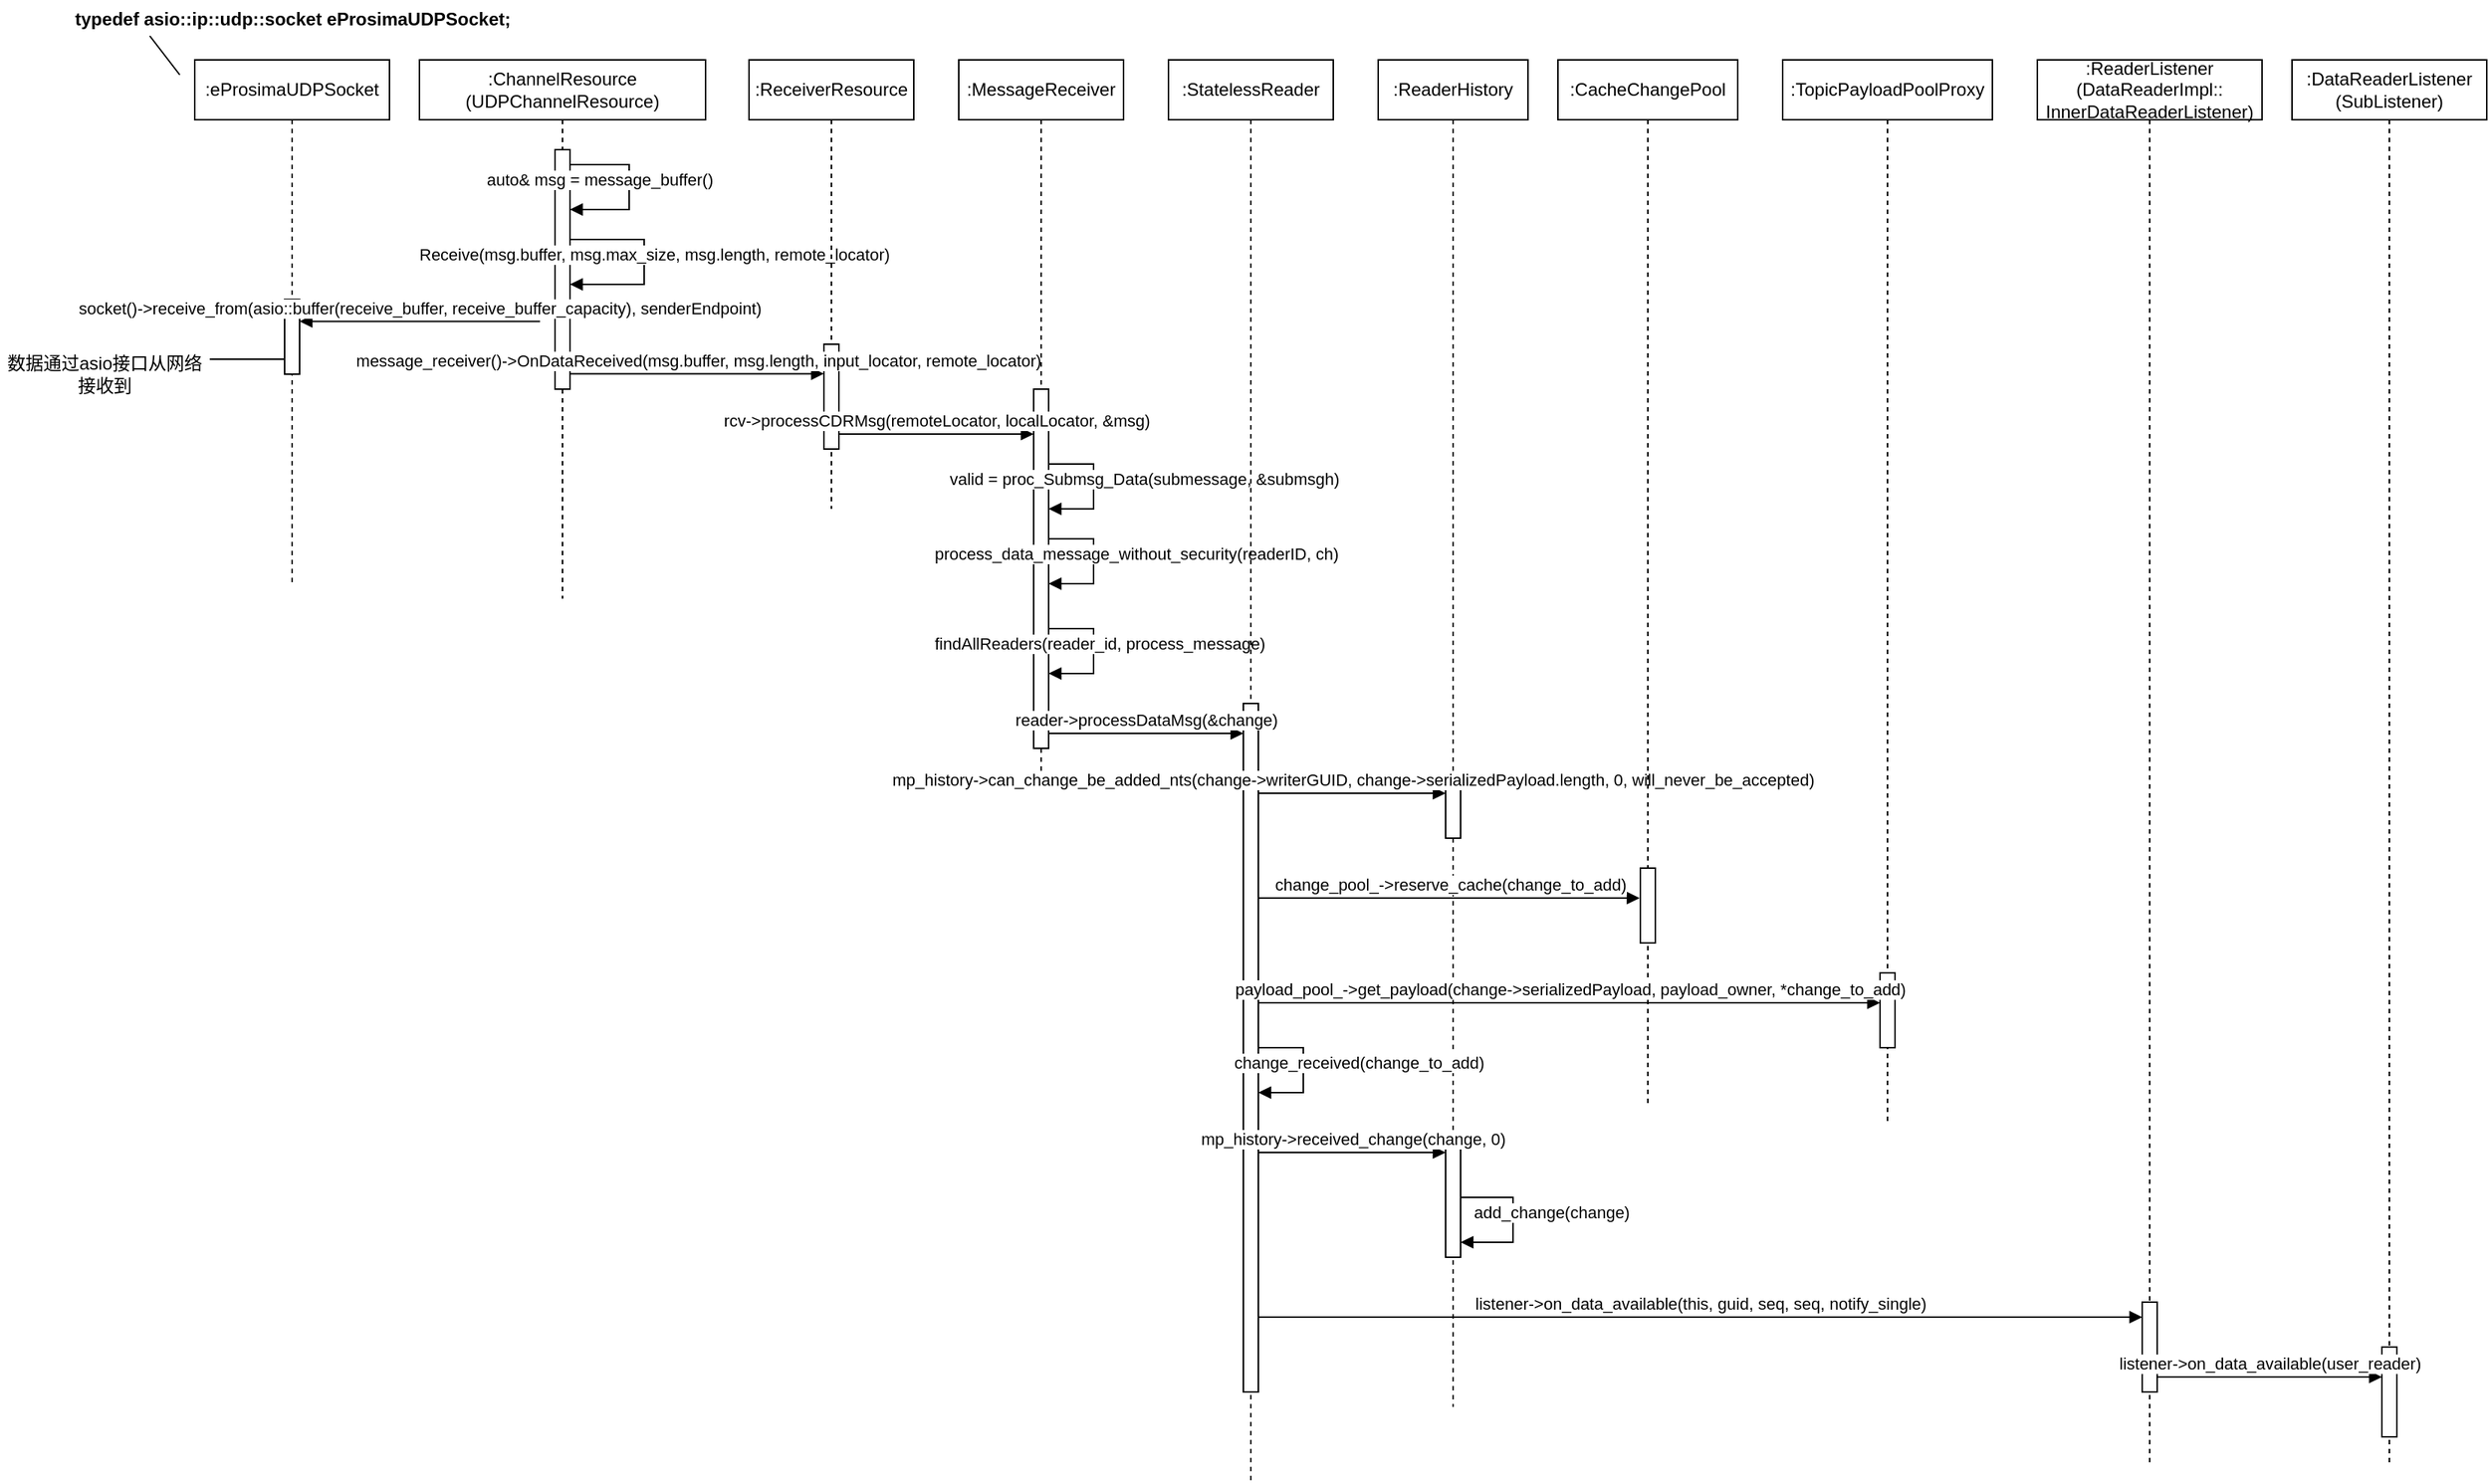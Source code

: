 <mxfile version="27.0.2">
  <diagram name="第 1 页" id="D1B_-FrgqWKs2b07vbV_">
    <mxGraphModel dx="2092" dy="1297" grid="1" gridSize="10" guides="1" tooltips="1" connect="1" arrows="1" fold="1" page="1" pageScale="1" pageWidth="827" pageHeight="1169" math="0" shadow="0">
      <root>
        <mxCell id="0" />
        <mxCell id="1" parent="0" />
        <mxCell id="QC8JDmbRlFcU6A4mP42_-1" value=":ChannelResource&lt;div&gt;(UDPChannelResource)&lt;/div&gt;" style="shape=umlLifeline;perimeter=lifelinePerimeter;whiteSpace=wrap;html=1;container=1;dropTarget=0;collapsible=0;recursiveResize=0;outlineConnect=0;portConstraint=eastwest;newEdgeStyle={&quot;curved&quot;:0,&quot;rounded&quot;:0};" parent="1" vertex="1">
          <mxGeometry x="290" y="80" width="191" height="360" as="geometry" />
        </mxCell>
        <mxCell id="QC8JDmbRlFcU6A4mP42_-4" value="" style="html=1;points=[[0,0,0,0,5],[0,1,0,0,-5],[1,0,0,0,5],[1,1,0,0,-5]];perimeter=orthogonalPerimeter;outlineConnect=0;targetShapes=umlLifeline;portConstraint=eastwest;newEdgeStyle={&quot;curved&quot;:0,&quot;rounded&quot;:0};" parent="QC8JDmbRlFcU6A4mP42_-1" vertex="1">
          <mxGeometry x="90.5" y="60" width="10" height="160" as="geometry" />
        </mxCell>
        <mxCell id="QC8JDmbRlFcU6A4mP42_-3" value="Receive(msg.buffer, msg.max_size, msg.length, remote_locator)" style="html=1;align=left;spacingLeft=2;endArrow=block;rounded=0;edgeStyle=orthogonalEdgeStyle;curved=0;rounded=0;" parent="QC8JDmbRlFcU6A4mP42_-1" edge="1">
          <mxGeometry x="-1" y="-105" relative="1" as="geometry">
            <mxPoint x="100.5" y="120" as="sourcePoint" />
            <Array as="points">
              <mxPoint x="150" y="120" />
              <mxPoint x="150" y="150" />
            </Array>
            <mxPoint x="100.5" y="150" as="targetPoint" />
            <mxPoint x="-105" y="-95" as="offset" />
          </mxGeometry>
        </mxCell>
        <mxCell id="XzVYCxsBJ9jZudPB_Mgq-3" value="auto&amp;amp; msg = message_buffer()" style="html=1;align=left;spacingLeft=2;endArrow=block;rounded=0;edgeStyle=orthogonalEdgeStyle;curved=0;rounded=0;" edge="1" target="QC8JDmbRlFcU6A4mP42_-4" parent="QC8JDmbRlFcU6A4mP42_-1" source="QC8JDmbRlFcU6A4mP42_-4">
          <mxGeometry x="-1" y="-61" relative="1" as="geometry">
            <mxPoint x="110" y="70" as="sourcePoint" />
            <Array as="points">
              <mxPoint x="140" y="70" />
              <mxPoint x="140" y="100" />
            </Array>
            <mxPoint x="115" y="100" as="targetPoint" />
            <mxPoint x="-60" y="-51" as="offset" />
          </mxGeometry>
        </mxCell>
        <mxCell id="QC8JDmbRlFcU6A4mP42_-6" value=":eProsimaUDPSocket" style="shape=umlLifeline;perimeter=lifelinePerimeter;whiteSpace=wrap;html=1;container=1;dropTarget=0;collapsible=0;recursiveResize=0;outlineConnect=0;portConstraint=eastwest;newEdgeStyle={&quot;curved&quot;:0,&quot;rounded&quot;:0};" parent="1" vertex="1">
          <mxGeometry x="140" y="80" width="130" height="350" as="geometry" />
        </mxCell>
        <mxCell id="QC8JDmbRlFcU6A4mP42_-10" value="" style="html=1;points=[[0,0,0,0,5],[0,1,0,0,-5],[1,0,0,0,5],[1,1,0,0,-5]];perimeter=orthogonalPerimeter;outlineConnect=0;targetShapes=umlLifeline;portConstraint=eastwest;newEdgeStyle={&quot;curved&quot;:0,&quot;rounded&quot;:0};" parent="QC8JDmbRlFcU6A4mP42_-6" vertex="1">
          <mxGeometry x="60" y="160" width="10" height="50" as="geometry" />
        </mxCell>
        <mxCell id="QC8JDmbRlFcU6A4mP42_-8" value="typedef asio::ip::udp::socket eProsimaUDPSocket;" style="text;align=center;fontStyle=1;verticalAlign=middle;spacingLeft=3;spacingRight=3;strokeColor=none;rotatable=0;points=[[0,0.5],[1,0.5]];portConstraint=eastwest;html=1;" parent="1" vertex="1">
          <mxGeometry x="165" y="40" width="80" height="26" as="geometry" />
        </mxCell>
        <mxCell id="QC8JDmbRlFcU6A4mP42_-9" value="" style="endArrow=none;html=1;rounded=0;" parent="1" edge="1">
          <mxGeometry width="50" height="50" relative="1" as="geometry">
            <mxPoint x="130" y="90" as="sourcePoint" />
            <mxPoint x="110" y="64" as="targetPoint" />
          </mxGeometry>
        </mxCell>
        <mxCell id="QC8JDmbRlFcU6A4mP42_-13" value="数据通过asio接口从网络接收到" style="text;html=1;align=center;verticalAlign=middle;whiteSpace=wrap;rounded=0;" parent="1" vertex="1">
          <mxGeometry x="10" y="250" width="140" height="80" as="geometry" />
        </mxCell>
        <mxCell id="QC8JDmbRlFcU6A4mP42_-16" value=":ReceiverResource" style="shape=umlLifeline;perimeter=lifelinePerimeter;whiteSpace=wrap;html=1;container=1;dropTarget=0;collapsible=0;recursiveResize=0;outlineConnect=0;portConstraint=eastwest;newEdgeStyle={&quot;curved&quot;:0,&quot;rounded&quot;:0};" parent="1" vertex="1">
          <mxGeometry x="510" y="80" width="110" height="300" as="geometry" />
        </mxCell>
        <mxCell id="QC8JDmbRlFcU6A4mP42_-18" value="" style="html=1;points=[[0,0,0,0,5],[0,1,0,0,-5],[1,0,0,0,5],[1,1,0,0,-5]];perimeter=orthogonalPerimeter;outlineConnect=0;targetShapes=umlLifeline;portConstraint=eastwest;newEdgeStyle={&quot;curved&quot;:0,&quot;rounded&quot;:0};" parent="QC8JDmbRlFcU6A4mP42_-16" vertex="1">
          <mxGeometry x="50" y="190" width="10" height="70" as="geometry" />
        </mxCell>
        <mxCell id="QC8JDmbRlFcU6A4mP42_-11" value="socket()-&amp;gt;receive_from(asio::buffer(receive_buffer, receive_buffer_capacity), senderEndpoint)" style="html=1;verticalAlign=bottom;endArrow=block;curved=0;rounded=0;" parent="1" edge="1">
          <mxGeometry width="80" relative="1" as="geometry">
            <mxPoint x="370.5" y="254.71" as="sourcePoint" />
            <mxPoint x="210" y="254.71" as="targetPoint" />
          </mxGeometry>
        </mxCell>
        <mxCell id="QC8JDmbRlFcU6A4mP42_-14" value="" style="endArrow=none;html=1;rounded=0;entryX=1;entryY=0.5;entryDx=0;entryDy=0;" parent="1" source="QC8JDmbRlFcU6A4mP42_-10" edge="1">
          <mxGeometry width="50" height="50" relative="1" as="geometry">
            <mxPoint x="200" y="280" as="sourcePoint" />
            <mxPoint x="150" y="280" as="targetPoint" />
          </mxGeometry>
        </mxCell>
        <mxCell id="XzVYCxsBJ9jZudPB_Mgq-4" value="message_receiver()-&amp;gt;OnDataReceived(msg.buffer, msg.length, input_locator, remote_locator)" style="html=1;verticalAlign=bottom;endArrow=block;curved=0;rounded=0;" edge="1" parent="1" source="QC8JDmbRlFcU6A4mP42_-4">
          <mxGeometry width="80" relative="1" as="geometry">
            <mxPoint x="400" y="290" as="sourcePoint" />
            <mxPoint x="560" y="289.71" as="targetPoint" />
          </mxGeometry>
        </mxCell>
        <mxCell id="XzVYCxsBJ9jZudPB_Mgq-5" value=":MessageReceiver" style="shape=umlLifeline;perimeter=lifelinePerimeter;whiteSpace=wrap;html=1;container=1;dropTarget=0;collapsible=0;recursiveResize=0;outlineConnect=0;portConstraint=eastwest;newEdgeStyle={&quot;curved&quot;:0,&quot;rounded&quot;:0};" vertex="1" parent="1">
          <mxGeometry x="650" y="80" width="110" height="490" as="geometry" />
        </mxCell>
        <mxCell id="XzVYCxsBJ9jZudPB_Mgq-7" value="" style="html=1;points=[[0,0,0,0,5],[0,1,0,0,-5],[1,0,0,0,5],[1,1,0,0,-5]];perimeter=orthogonalPerimeter;outlineConnect=0;targetShapes=umlLifeline;portConstraint=eastwest;newEdgeStyle={&quot;curved&quot;:0,&quot;rounded&quot;:0};" vertex="1" parent="XzVYCxsBJ9jZudPB_Mgq-5">
          <mxGeometry x="50" y="220" width="10" height="240" as="geometry" />
        </mxCell>
        <mxCell id="XzVYCxsBJ9jZudPB_Mgq-6" value="rcv-&amp;gt;processCDRMsg(remoteLocator, localLocator, &amp;amp;msg)" style="html=1;verticalAlign=bottom;endArrow=block;curved=0;rounded=0;" edge="1" parent="1">
          <mxGeometry width="80" relative="1" as="geometry">
            <mxPoint x="570" y="330" as="sourcePoint" />
            <mxPoint x="700" y="330" as="targetPoint" />
          </mxGeometry>
        </mxCell>
        <mxCell id="XzVYCxsBJ9jZudPB_Mgq-9" value="valid = proc_Submsg_Data(submessage, &amp;amp;submsgh)" style="html=1;align=left;spacingLeft=2;endArrow=block;rounded=0;edgeStyle=orthogonalEdgeStyle;curved=0;rounded=0;" edge="1" target="XzVYCxsBJ9jZudPB_Mgq-7" parent="1">
          <mxGeometry x="-1" y="-71" relative="1" as="geometry">
            <mxPoint x="710" y="350" as="sourcePoint" />
            <Array as="points">
              <mxPoint x="740" y="350" />
              <mxPoint x="740" y="380" />
            </Array>
            <mxPoint x="715" y="380" as="targetPoint" />
            <mxPoint x="-70" y="-61" as="offset" />
          </mxGeometry>
        </mxCell>
        <mxCell id="XzVYCxsBJ9jZudPB_Mgq-11" value="process_data_message_without_security(readerID, ch)" style="html=1;align=left;spacingLeft=2;endArrow=block;rounded=0;edgeStyle=orthogonalEdgeStyle;curved=0;rounded=0;" edge="1" target="XzVYCxsBJ9jZudPB_Mgq-7" parent="1">
          <mxGeometry x="-1" y="-81" relative="1" as="geometry">
            <mxPoint x="710" y="400" as="sourcePoint" />
            <Array as="points">
              <mxPoint x="740" y="400" />
              <mxPoint x="740" y="430" />
            </Array>
            <mxPoint x="715" y="430" as="targetPoint" />
            <mxPoint x="-80" y="-71" as="offset" />
          </mxGeometry>
        </mxCell>
        <mxCell id="XzVYCxsBJ9jZudPB_Mgq-15" value="findAllReaders(reader_id, process_message)" style="html=1;align=left;spacingLeft=2;endArrow=block;rounded=0;edgeStyle=orthogonalEdgeStyle;curved=0;rounded=0;" edge="1" target="XzVYCxsBJ9jZudPB_Mgq-7" parent="1">
          <mxGeometry x="-1" y="-81" relative="1" as="geometry">
            <mxPoint x="710" y="460" as="sourcePoint" />
            <Array as="points">
              <mxPoint x="740" y="460" />
              <mxPoint x="740" y="490" />
            </Array>
            <mxPoint x="715" y="490" as="targetPoint" />
            <mxPoint x="-80" y="-71" as="offset" />
          </mxGeometry>
        </mxCell>
        <mxCell id="XzVYCxsBJ9jZudPB_Mgq-16" value=":StatelessReader" style="shape=umlLifeline;perimeter=lifelinePerimeter;whiteSpace=wrap;html=1;container=1;dropTarget=0;collapsible=0;recursiveResize=0;outlineConnect=0;portConstraint=eastwest;newEdgeStyle={&quot;curved&quot;:0,&quot;rounded&quot;:0};" vertex="1" parent="1">
          <mxGeometry x="790" y="80" width="110" height="950" as="geometry" />
        </mxCell>
        <mxCell id="XzVYCxsBJ9jZudPB_Mgq-17" value="" style="html=1;points=[[0,0,0,0,5],[0,1,0,0,-5],[1,0,0,0,5],[1,1,0,0,-5]];perimeter=orthogonalPerimeter;outlineConnect=0;targetShapes=umlLifeline;portConstraint=eastwest;newEdgeStyle={&quot;curved&quot;:0,&quot;rounded&quot;:0};" vertex="1" parent="XzVYCxsBJ9jZudPB_Mgq-16">
          <mxGeometry x="50" y="430" width="10" height="460" as="geometry" />
        </mxCell>
        <mxCell id="XzVYCxsBJ9jZudPB_Mgq-18" value="reader-&amp;gt;processDataMsg(&amp;amp;change)" style="html=1;verticalAlign=bottom;endArrow=block;curved=0;rounded=0;" edge="1" parent="1">
          <mxGeometry width="80" relative="1" as="geometry">
            <mxPoint x="710" y="530" as="sourcePoint" />
            <mxPoint x="840" y="530" as="targetPoint" />
          </mxGeometry>
        </mxCell>
        <mxCell id="XzVYCxsBJ9jZudPB_Mgq-19" value=":ReaderHistory" style="shape=umlLifeline;perimeter=lifelinePerimeter;whiteSpace=wrap;html=1;container=1;dropTarget=0;collapsible=0;recursiveResize=0;outlineConnect=0;portConstraint=eastwest;newEdgeStyle={&quot;curved&quot;:0,&quot;rounded&quot;:0};" vertex="1" parent="1">
          <mxGeometry x="930" y="80" width="100" height="900" as="geometry" />
        </mxCell>
        <mxCell id="XzVYCxsBJ9jZudPB_Mgq-20" value="" style="html=1;points=[[0,0,0,0,5],[0,1,0,0,-5],[1,0,0,0,5],[1,1,0,0,-5]];perimeter=orthogonalPerimeter;outlineConnect=0;targetShapes=umlLifeline;portConstraint=eastwest;newEdgeStyle={&quot;curved&quot;:0,&quot;rounded&quot;:0};" vertex="1" parent="XzVYCxsBJ9jZudPB_Mgq-19">
          <mxGeometry x="45" y="480" width="10" height="40" as="geometry" />
        </mxCell>
        <mxCell id="XzVYCxsBJ9jZudPB_Mgq-33" value="" style="html=1;points=[[0,0,0,0,5],[0,1,0,0,-5],[1,0,0,0,5],[1,1,0,0,-5]];perimeter=orthogonalPerimeter;outlineConnect=0;targetShapes=umlLifeline;portConstraint=eastwest;newEdgeStyle={&quot;curved&quot;:0,&quot;rounded&quot;:0};" vertex="1" parent="XzVYCxsBJ9jZudPB_Mgq-19">
          <mxGeometry x="45" y="720" width="10" height="80" as="geometry" />
        </mxCell>
        <mxCell id="XzVYCxsBJ9jZudPB_Mgq-36" value="add_change(change)" style="html=1;align=left;spacingLeft=2;endArrow=block;rounded=0;edgeStyle=orthogonalEdgeStyle;curved=0;rounded=0;" edge="1" target="XzVYCxsBJ9jZudPB_Mgq-33" parent="XzVYCxsBJ9jZudPB_Mgq-19" source="XzVYCxsBJ9jZudPB_Mgq-33">
          <mxGeometry x="-0.9" y="-10" relative="1" as="geometry">
            <mxPoint x="65" y="760" as="sourcePoint" />
            <Array as="points">
              <mxPoint x="90" y="760" />
              <mxPoint x="90" y="790" />
            </Array>
            <mxPoint x="65" y="790" as="targetPoint" />
            <mxPoint as="offset" />
          </mxGeometry>
        </mxCell>
        <mxCell id="XzVYCxsBJ9jZudPB_Mgq-21" value="mp_history-&amp;gt;can_change_be_added_nts(change-&amp;gt;writerGUID, change-&amp;gt;serializedPayload.length, 0, will_never_be_accepted)" style="html=1;verticalAlign=bottom;endArrow=block;curved=0;rounded=0;" edge="1" parent="1">
          <mxGeometry width="80" relative="1" as="geometry">
            <mxPoint x="850" y="570" as="sourcePoint" />
            <mxPoint x="975" y="570" as="targetPoint" />
          </mxGeometry>
        </mxCell>
        <mxCell id="XzVYCxsBJ9jZudPB_Mgq-22" value=":CacheChangePool" style="shape=umlLifeline;perimeter=lifelinePerimeter;whiteSpace=wrap;html=1;container=1;dropTarget=0;collapsible=0;recursiveResize=0;outlineConnect=0;portConstraint=eastwest;newEdgeStyle={&quot;curved&quot;:0,&quot;rounded&quot;:0};" vertex="1" parent="1">
          <mxGeometry x="1050" y="80" width="120" height="700" as="geometry" />
        </mxCell>
        <mxCell id="XzVYCxsBJ9jZudPB_Mgq-23" value="" style="html=1;points=[[0,0,0,0,5],[0,1,0,0,-5],[1,0,0,0,5],[1,1,0,0,-5]];perimeter=orthogonalPerimeter;outlineConnect=0;targetShapes=umlLifeline;portConstraint=eastwest;newEdgeStyle={&quot;curved&quot;:0,&quot;rounded&quot;:0};" vertex="1" parent="XzVYCxsBJ9jZudPB_Mgq-22">
          <mxGeometry x="55" y="540" width="10" height="50" as="geometry" />
        </mxCell>
        <mxCell id="XzVYCxsBJ9jZudPB_Mgq-24" value="change_pool_-&amp;gt;reserve_cache(change_to_add)" style="html=1;verticalAlign=bottom;endArrow=block;curved=0;rounded=0;" edge="1" parent="1">
          <mxGeometry width="80" relative="1" as="geometry">
            <mxPoint x="850" y="640" as="sourcePoint" />
            <mxPoint x="1104.5" y="640" as="targetPoint" />
          </mxGeometry>
        </mxCell>
        <mxCell id="XzVYCxsBJ9jZudPB_Mgq-28" value=":TopicPayloadPoolProxy" style="shape=umlLifeline;perimeter=lifelinePerimeter;whiteSpace=wrap;html=1;container=1;dropTarget=0;collapsible=0;recursiveResize=0;outlineConnect=0;portConstraint=eastwest;newEdgeStyle={&quot;curved&quot;:0,&quot;rounded&quot;:0};" vertex="1" parent="1">
          <mxGeometry x="1200" y="80" width="140" height="710" as="geometry" />
        </mxCell>
        <mxCell id="XzVYCxsBJ9jZudPB_Mgq-29" value="" style="html=1;points=[[0,0,0,0,5],[0,1,0,0,-5],[1,0,0,0,5],[1,1,0,0,-5]];perimeter=orthogonalPerimeter;outlineConnect=0;targetShapes=umlLifeline;portConstraint=eastwest;newEdgeStyle={&quot;curved&quot;:0,&quot;rounded&quot;:0};" vertex="1" parent="XzVYCxsBJ9jZudPB_Mgq-28">
          <mxGeometry x="65" y="610" width="10" height="50" as="geometry" />
        </mxCell>
        <mxCell id="XzVYCxsBJ9jZudPB_Mgq-30" value="payload_pool_-&amp;gt;get_payload(change-&amp;gt;serializedPayload, payload_owner, *change_to_add)" style="html=1;verticalAlign=bottom;endArrow=block;curved=0;rounded=0;" edge="1" parent="1">
          <mxGeometry width="80" relative="1" as="geometry">
            <mxPoint x="850" y="710" as="sourcePoint" />
            <mxPoint x="1265" y="710" as="targetPoint" />
          </mxGeometry>
        </mxCell>
        <mxCell id="XzVYCxsBJ9jZudPB_Mgq-32" value="change_received(change_to_add)" style="html=1;align=left;spacingLeft=2;endArrow=block;rounded=0;edgeStyle=orthogonalEdgeStyle;curved=0;rounded=0;" edge="1" target="XzVYCxsBJ9jZudPB_Mgq-17" parent="1">
          <mxGeometry x="-1" y="-22" relative="1" as="geometry">
            <mxPoint x="850" y="740" as="sourcePoint" />
            <Array as="points">
              <mxPoint x="880" y="740" />
              <mxPoint x="880" y="770" />
            </Array>
            <mxPoint x="855" y="770" as="targetPoint" />
            <mxPoint x="-20" y="-12" as="offset" />
          </mxGeometry>
        </mxCell>
        <mxCell id="XzVYCxsBJ9jZudPB_Mgq-34" value="mp_history-&amp;gt;received_change(change, 0)" style="html=1;verticalAlign=bottom;endArrow=block;curved=0;rounded=0;" edge="1" parent="1">
          <mxGeometry width="80" relative="1" as="geometry">
            <mxPoint x="850" y="810" as="sourcePoint" />
            <mxPoint x="975" y="810" as="targetPoint" />
          </mxGeometry>
        </mxCell>
        <mxCell id="XzVYCxsBJ9jZudPB_Mgq-37" value=":ReaderListener&lt;div&gt;(DataReaderImpl::&lt;/div&gt;&lt;div&gt;InnerDataReaderListener)&lt;/div&gt;" style="shape=umlLifeline;perimeter=lifelinePerimeter;whiteSpace=wrap;html=1;container=1;dropTarget=0;collapsible=0;recursiveResize=0;outlineConnect=0;portConstraint=eastwest;newEdgeStyle={&quot;curved&quot;:0,&quot;rounded&quot;:0};" vertex="1" parent="1">
          <mxGeometry x="1370" y="80" width="150" height="940" as="geometry" />
        </mxCell>
        <mxCell id="XzVYCxsBJ9jZudPB_Mgq-38" value="" style="html=1;points=[[0,0,0,0,5],[0,1,0,0,-5],[1,0,0,0,5],[1,1,0,0,-5]];perimeter=orthogonalPerimeter;outlineConnect=0;targetShapes=umlLifeline;portConstraint=eastwest;newEdgeStyle={&quot;curved&quot;:0,&quot;rounded&quot;:0};" vertex="1" parent="XzVYCxsBJ9jZudPB_Mgq-37">
          <mxGeometry x="70" y="830" width="10" height="60" as="geometry" />
        </mxCell>
        <mxCell id="XzVYCxsBJ9jZudPB_Mgq-39" value="listener-&amp;gt;on_data_available(this, guid, seq, seq, notify_single)" style="html=1;verticalAlign=bottom;endArrow=block;curved=0;rounded=0;" edge="1" parent="1" source="XzVYCxsBJ9jZudPB_Mgq-17" target="XzVYCxsBJ9jZudPB_Mgq-38">
          <mxGeometry width="80" relative="1" as="geometry">
            <mxPoint x="940" y="920" as="sourcePoint" />
            <mxPoint x="1020" y="920" as="targetPoint" />
            <Array as="points">
              <mxPoint x="1380" y="920" />
            </Array>
          </mxGeometry>
        </mxCell>
        <mxCell id="XzVYCxsBJ9jZudPB_Mgq-40" value=":DataReaderListener&lt;div&gt;(SubListener)&lt;/div&gt;" style="shape=umlLifeline;perimeter=lifelinePerimeter;whiteSpace=wrap;html=1;container=1;dropTarget=0;collapsible=0;recursiveResize=0;outlineConnect=0;portConstraint=eastwest;newEdgeStyle={&quot;curved&quot;:0,&quot;rounded&quot;:0};" vertex="1" parent="1">
          <mxGeometry x="1540" y="80" width="130" height="940" as="geometry" />
        </mxCell>
        <mxCell id="XzVYCxsBJ9jZudPB_Mgq-41" value="" style="html=1;points=[[0,0,0,0,5],[0,1,0,0,-5],[1,0,0,0,5],[1,1,0,0,-5]];perimeter=orthogonalPerimeter;outlineConnect=0;targetShapes=umlLifeline;portConstraint=eastwest;newEdgeStyle={&quot;curved&quot;:0,&quot;rounded&quot;:0};" vertex="1" parent="XzVYCxsBJ9jZudPB_Mgq-40">
          <mxGeometry x="60" y="860" width="10" height="60" as="geometry" />
        </mxCell>
        <mxCell id="XzVYCxsBJ9jZudPB_Mgq-42" value="listener-&amp;gt;on_data_available(user_reader)" style="html=1;verticalAlign=bottom;endArrow=block;curved=0;rounded=0;" edge="1" parent="1">
          <mxGeometry width="80" relative="1" as="geometry">
            <mxPoint x="1450" y="960" as="sourcePoint" />
            <mxPoint x="1600" y="960" as="targetPoint" />
          </mxGeometry>
        </mxCell>
      </root>
    </mxGraphModel>
  </diagram>
</mxfile>
